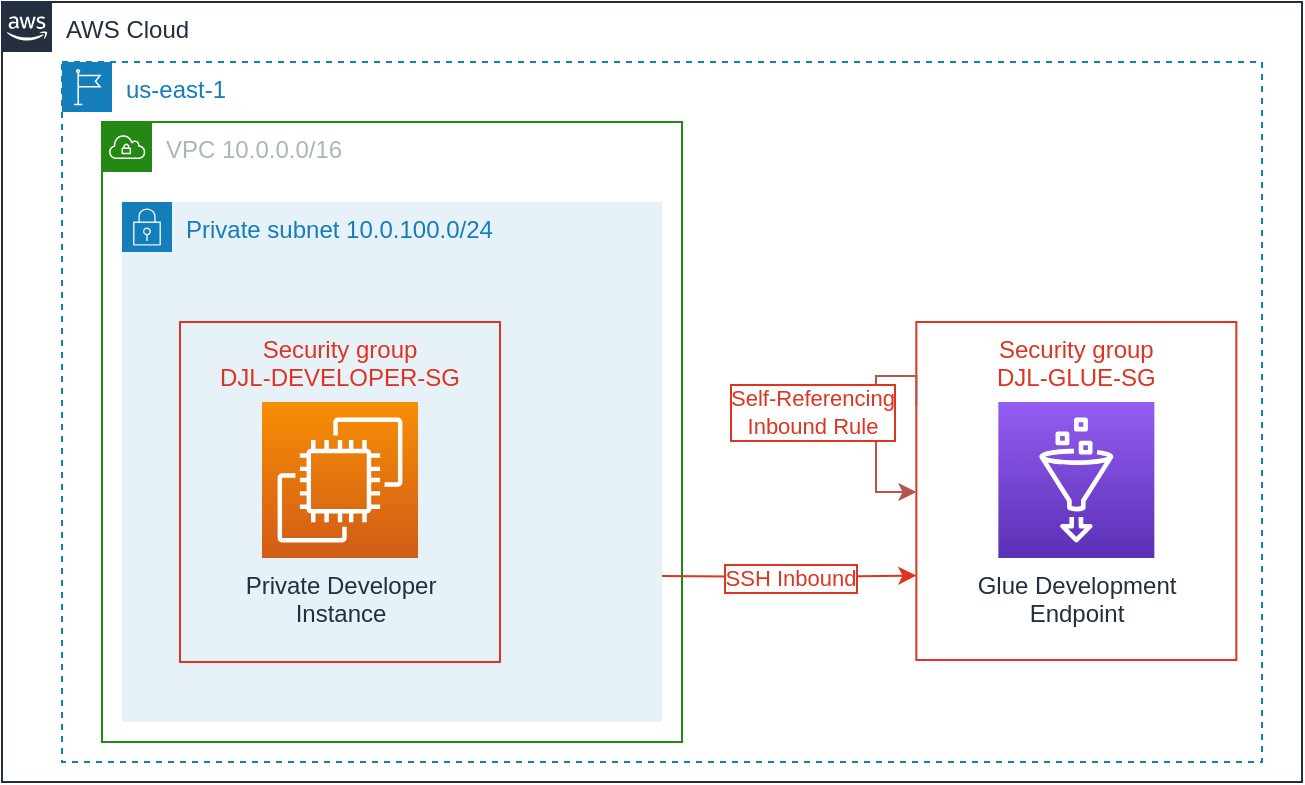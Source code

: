 <mxfile version="15.8.4" type="device"><diagram id="h47yPpRTtNZC_RZeNVJD" name="Page-1"><mxGraphModel dx="1888" dy="560" grid="1" gridSize="10" guides="1" tooltips="1" connect="1" arrows="1" fold="1" page="1" pageScale="1" pageWidth="1100" pageHeight="850" math="0" shadow="0"><root><mxCell id="0"/><mxCell id="1" parent="0"/><mxCell id="2gOQo61bzQ_7KXylBWi--3" value="Private subnet 10.0.100.0/24" style="points=[[0,0],[0.25,0],[0.5,0],[0.75,0],[1,0],[1,0.25],[1,0.5],[1,0.75],[1,1],[0.75,1],[0.5,1],[0.25,1],[0,1],[0,0.75],[0,0.5],[0,0.25]];outlineConnect=0;gradientColor=none;html=1;whiteSpace=wrap;fontSize=12;fontStyle=0;shape=mxgraph.aws4.group;grIcon=mxgraph.aws4.group_security_group;grStroke=0;strokeColor=#147EBA;fillColor=#E6F2F8;verticalAlign=top;align=left;spacingLeft=30;fontColor=#147EBA;dashed=0;" vertex="1" parent="1"><mxGeometry x="50" y="130" width="270" height="260" as="geometry"/></mxCell><mxCell id="2gOQo61bzQ_7KXylBWi--8" value="Security group&#10;DJL-DEVELOPER-SG" style="fillColor=none;strokeColor=#DD3522;verticalAlign=top;fontStyle=0;fontColor=#DD3522;" vertex="1" parent="1"><mxGeometry x="79" y="190" width="160" height="170" as="geometry"/></mxCell><mxCell id="2gOQo61bzQ_7KXylBWi--1" value="AWS Cloud" style="points=[[0,0],[0.25,0],[0.5,0],[0.75,0],[1,0],[1,0.25],[1,0.5],[1,0.75],[1,1],[0.75,1],[0.5,1],[0.25,1],[0,1],[0,0.75],[0,0.5],[0,0.25]];outlineConnect=0;gradientColor=none;html=1;whiteSpace=wrap;fontSize=12;fontStyle=0;shape=mxgraph.aws4.group;grIcon=mxgraph.aws4.group_aws_cloud_alt;strokeColor=#232F3E;fillColor=none;verticalAlign=top;align=left;spacingLeft=30;fontColor=#232F3E;dashed=0;" vertex="1" parent="1"><mxGeometry x="-10" y="30" width="650" height="390" as="geometry"/></mxCell><mxCell id="2gOQo61bzQ_7KXylBWi--5" value="us-east-1" style="points=[[0,0],[0.25,0],[0.5,0],[0.75,0],[1,0],[1,0.25],[1,0.5],[1,0.75],[1,1],[0.75,1],[0.5,1],[0.25,1],[0,1],[0,0.75],[0,0.5],[0,0.25]];outlineConnect=0;gradientColor=none;html=1;whiteSpace=wrap;fontSize=12;fontStyle=0;shape=mxgraph.aws4.group;grIcon=mxgraph.aws4.group_region;strokeColor=#147EBA;fillColor=none;verticalAlign=top;align=left;spacingLeft=30;fontColor=#147EBA;dashed=1;" vertex="1" parent="1"><mxGeometry x="20" y="60" width="600" height="350" as="geometry"/></mxCell><mxCell id="2gOQo61bzQ_7KXylBWi--2" value="VPC 10.0.0.0/16" style="points=[[0,0],[0.25,0],[0.5,0],[0.75,0],[1,0],[1,0.25],[1,0.5],[1,0.75],[1,1],[0.75,1],[0.5,1],[0.25,1],[0,1],[0,0.75],[0,0.5],[0,0.25]];outlineConnect=0;gradientColor=none;html=1;whiteSpace=wrap;fontSize=12;fontStyle=0;shape=mxgraph.aws4.group;grIcon=mxgraph.aws4.group_vpc;strokeColor=#248814;fillColor=none;verticalAlign=top;align=left;spacingLeft=30;fontColor=#AAB7B8;dashed=0;" vertex="1" parent="1"><mxGeometry x="40" y="90" width="290" height="310" as="geometry"/></mxCell><mxCell id="2gOQo61bzQ_7KXylBWi--4" value="Private Developer &lt;br&gt;Instance" style="sketch=0;points=[[0,0,0],[0.25,0,0],[0.5,0,0],[0.75,0,0],[1,0,0],[0,1,0],[0.25,1,0],[0.5,1,0],[0.75,1,0],[1,1,0],[0,0.25,0],[0,0.5,0],[0,0.75,0],[1,0.25,0],[1,0.5,0],[1,0.75,0]];outlineConnect=0;fontColor=#232F3E;gradientColor=#F78E04;gradientDirection=north;fillColor=#D05C17;strokeColor=#ffffff;dashed=0;verticalLabelPosition=bottom;verticalAlign=top;align=center;html=1;fontSize=12;fontStyle=0;aspect=fixed;shape=mxgraph.aws4.resourceIcon;resIcon=mxgraph.aws4.ec2;" vertex="1" parent="1"><mxGeometry x="120" y="230" width="78" height="78" as="geometry"/></mxCell><mxCell id="2gOQo61bzQ_7KXylBWi--6" value="Security group&#10;DJL-GLUE-SG" style="fillColor=none;strokeColor=#DD3522;verticalAlign=top;fontStyle=0;fontColor=#DD3522;" vertex="1" parent="1"><mxGeometry x="447.17" y="190" width="160" height="169" as="geometry"/></mxCell><mxCell id="2gOQo61bzQ_7KXylBWi--7" value="Glue Development&lt;br&gt;Endpoint" style="sketch=0;points=[[0,0,0],[0.25,0,0],[0.5,0,0],[0.75,0,0],[1,0,0],[0,1,0],[0.25,1,0],[0.5,1,0],[0.75,1,0],[1,1,0],[0,0.25,0],[0,0.5,0],[0,0.75,0],[1,0.25,0],[1,0.5,0],[1,0.75,0]];outlineConnect=0;fontColor=#232F3E;gradientColor=#945DF2;gradientDirection=north;fillColor=#5A30B5;strokeColor=#ffffff;dashed=0;verticalLabelPosition=bottom;verticalAlign=top;align=center;html=1;fontSize=12;fontStyle=0;aspect=fixed;shape=mxgraph.aws4.resourceIcon;resIcon=mxgraph.aws4.glue;" vertex="1" parent="1"><mxGeometry x="488.17" y="230" width="78" height="78" as="geometry"/></mxCell><mxCell id="2gOQo61bzQ_7KXylBWi--12" value="SSH Inbound" style="edgeStyle=orthogonalEdgeStyle;rounded=0;orthogonalLoop=1;jettySize=auto;html=1;entryX=0;entryY=0.75;entryDx=0;entryDy=0;fontColor=#DD3522;labelBorderColor=#DD3522;strokeColor=#DD3522;" edge="1" parent="1" target="2gOQo61bzQ_7KXylBWi--6"><mxGeometry relative="1" as="geometry"><mxPoint x="320" y="317" as="sourcePoint"/></mxGeometry></mxCell><mxCell id="2gOQo61bzQ_7KXylBWi--10" style="edgeStyle=orthogonalEdgeStyle;rounded=0;orthogonalLoop=1;jettySize=auto;html=1;exitX=0;exitY=0.25;exitDx=0;exitDy=0;fillColor=#f8cecc;strokeColor=#b85450;entryX=0;entryY=0.5;entryDx=0;entryDy=0;" edge="1" parent="1" source="2gOQo61bzQ_7KXylBWi--6" target="2gOQo61bzQ_7KXylBWi--6"><mxGeometry relative="1" as="geometry"><mxPoint x="447.17" y="259" as="targetPoint"/><Array as="points"><mxPoint x="447" y="217"/><mxPoint x="427" y="217"/><mxPoint x="427" y="275"/><mxPoint x="447" y="275"/></Array></mxGeometry></mxCell><mxCell id="2gOQo61bzQ_7KXylBWi--11" value="Self-Referencing &lt;br&gt;Inbound Rule" style="edgeLabel;html=1;align=center;verticalAlign=middle;resizable=0;points=[];labelBorderColor=#DD3522;fontColor=#DD3522;" vertex="1" connectable="0" parent="2gOQo61bzQ_7KXylBWi--10"><mxGeometry x="-0.508" relative="1" as="geometry"><mxPoint x="-40" y="18" as="offset"/></mxGeometry></mxCell></root></mxGraphModel></diagram></mxfile>